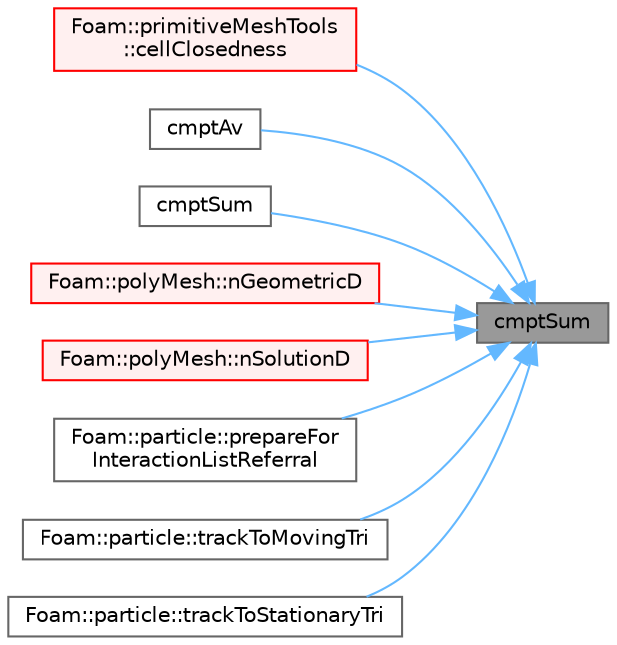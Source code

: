 digraph "cmptSum"
{
 // LATEX_PDF_SIZE
  bgcolor="transparent";
  edge [fontname=Helvetica,fontsize=10,labelfontname=Helvetica,labelfontsize=10];
  node [fontname=Helvetica,fontsize=10,shape=box,height=0.2,width=0.4];
  rankdir="RL";
  Node1 [id="Node000001",label="cmptSum",height=0.2,width=0.4,color="gray40", fillcolor="grey60", style="filled", fontcolor="black",tooltip=" "];
  Node1 -> Node2 [id="edge1_Node000001_Node000002",dir="back",color="steelblue1",style="solid",tooltip=" "];
  Node2 [id="Node000002",label="Foam::primitiveMeshTools\l::cellClosedness",height=0.2,width=0.4,color="red", fillcolor="#FFF0F0", style="filled",URL="$classFoam_1_1primitiveMeshTools.html#a14b7d320d846c69e1e404e9937f5d63c",tooltip=" "];
  Node1 -> Node4 [id="edge2_Node000001_Node000004",dir="back",color="steelblue1",style="solid",tooltip=" "];
  Node4 [id="Node000004",label="cmptAv",height=0.2,width=0.4,color="grey40", fillcolor="white", style="filled",URL="$namespaceFoam.html#acb82702637b01dde981a5e284165d610",tooltip=" "];
  Node1 -> Node5 [id="edge3_Node000001_Node000005",dir="back",color="steelblue1",style="solid",tooltip=" "];
  Node5 [id="Node000005",label="cmptSum",height=0.2,width=0.4,color="grey40", fillcolor="white", style="filled",URL="$namespaceFoam.html#ae2f578ea2ab9ac9c60393ad74b3fade9",tooltip=" "];
  Node1 -> Node6 [id="edge4_Node000001_Node000006",dir="back",color="steelblue1",style="solid",tooltip=" "];
  Node6 [id="Node000006",label="Foam::polyMesh::nGeometricD",height=0.2,width=0.4,color="red", fillcolor="#FFF0F0", style="filled",URL="$classFoam_1_1polyMesh.html#a13bdd7dac9c1c63be5f5ad4f4bcf2f63",tooltip=" "];
  Node1 -> Node12 [id="edge5_Node000001_Node000012",dir="back",color="steelblue1",style="solid",tooltip=" "];
  Node12 [id="Node000012",label="Foam::polyMesh::nSolutionD",height=0.2,width=0.4,color="red", fillcolor="#FFF0F0", style="filled",URL="$classFoam_1_1polyMesh.html#a6ffa9b9f19aa26f2870ebdd6c80d729a",tooltip=" "];
  Node1 -> Node15 [id="edge6_Node000001_Node000015",dir="back",color="steelblue1",style="solid",tooltip=" "];
  Node15 [id="Node000015",label="Foam::particle::prepareFor\lInteractionListReferral",height=0.2,width=0.4,color="grey40", fillcolor="white", style="filled",URL="$classFoam_1_1particle.html#a33c6e060dd4a87930833ae7944a9cfae",tooltip=" "];
  Node1 -> Node16 [id="edge7_Node000001_Node000016",dir="back",color="steelblue1",style="solid",tooltip=" "];
  Node16 [id="Node000016",label="Foam::particle::trackToMovingTri",height=0.2,width=0.4,color="grey40", fillcolor="white", style="filled",URL="$classFoam_1_1particle.html#a572c2003b9c7266c7bc5c4f2c287d01f",tooltip=" "];
  Node1 -> Node17 [id="edge8_Node000001_Node000017",dir="back",color="steelblue1",style="solid",tooltip=" "];
  Node17 [id="Node000017",label="Foam::particle::trackToStationaryTri",height=0.2,width=0.4,color="grey40", fillcolor="white", style="filled",URL="$classFoam_1_1particle.html#a17c87540aa7639f3a2b51c67fb1d1c33",tooltip=" "];
}
